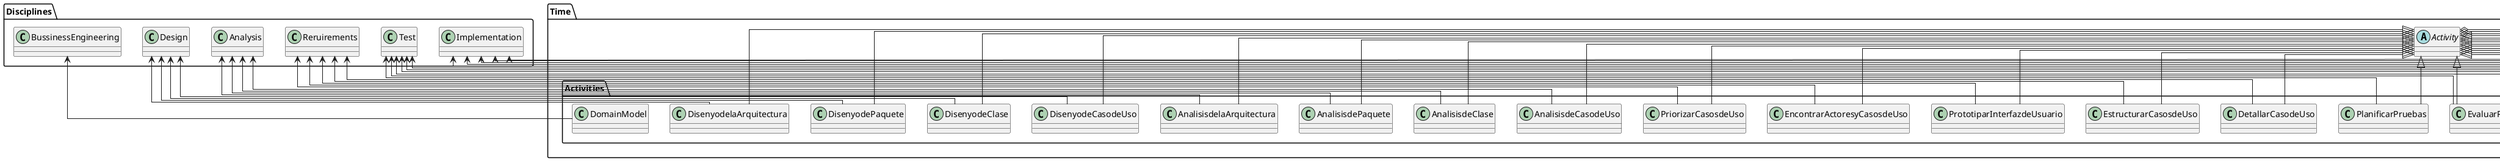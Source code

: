 @startuml

skinparam Linetype ortho

namespace Time {
  Abstract Class Activity

  namespace Activities {

    Class EncontrarActoresyCasosdeUso extends Time.Activity
    Class PriorizarCasosdeUso extends Time.Activity
    Class DetallarCasodeUso extends Time.Activity
    Class EstructurarCasosdeUso extends Time.Activity
    Class PrototiparInterfazdeUsuario extends Time.Activity
    
    Class AnalisisdelaArquitectura extends Time.Activity
    Class AnalisisdeCasodeUso extends Time.Activity
    Class AnalisisdeClase extends Time.Activity
    Class AnalisisdePaquete extends Time.Activity
    
    Class DisenyodelaArquitectura extends Time.Activity
    Class DisenyodeCasodeUso extends Time.Activity
    Class DisenyodeClase extends Time.Activity
    Class DisenyodePaquete extends Time.Activity
    
    Class ImplementarlaArquitectura extends Time.Activity
    Class IntegraciondeSistemas extends Time.Activity
    Class ImplementarClase extends Time.Activity
    Class PruebasUnitarias extends Time.Activity
    Class ImplementarSubsistema extends Time.Activity
    
    Class PlanificarPruebas extends Time.Activity
    Class DisenyarPruebas extends Time.Activity
    Class ImplementarPruebas extends Time.Activity
    Class RealizarPruebasdeIntegracion extends Time.Activity
    Class RealizarPruebasdeSistemas extends Time.Activity
    Class EvaluarPruebas extends Time.Activity

    Class DefineDomainModel extends Time.Activity
  }
}

Disciplines.Reruirements <-down- Time.Activities.EncontrarActoresyCasosdeUso
Disciplines.Reruirements <-down- Time.Activities.PriorizarCasosdeUso
Disciplines.Reruirements <-down- Time.Activities.DetallarCasodeUso
Disciplines.Reruirements <-down- Time.Activities.EstructurarCasosdeUso
Disciplines.Reruirements <-down- Time.Activities.PrototiparInterfazdeUsuario

Disciplines.Analysis <-down- Time.Activities.AnalisisdelaArquitectura
Disciplines.Analysis <-down- Time.Activities.AnalisisdeCasodeUso
Disciplines.Analysis <-down- Time.Activities.AnalisisdeClase
Disciplines.Analysis <-down- Time.Activities.AnalisisdePaquete

Disciplines.Design <-down- Time.Activities.DisenyodelaArquitectura
Disciplines.Design <-down- Time.Activities.DisenyodeCasodeUso
Disciplines.Design <-down- Time.Activities.DisenyodeClase
Disciplines.Design <-down- Time.Activities.DisenyodePaquete

Disciplines.Implementation <-down- Time.Activities.ImplementarlaArquitectura
Disciplines.Implementation <-down- Time.Activities.IntegraciondeSistemas
Disciplines.Implementation <-down- Time.Activities.ImplementarClase
Disciplines.Implementation <-down- Time.Activities.PruebasUnitarias
Disciplines.Implementation <-down- Time.Activities.ImplementarSubsistema

Disciplines.Test <-down- Time.Activities.PlanificarPruebas
Disciplines.Test <-down- Time.Activities.DisenyarPruebas
Disciplines.Test <-down- Time.Activities.ImplementarPruebas
Disciplines.Test <-down- Time.Activities.RealizarPruebasdeIntegracion
Disciplines.Test <-down- Time.Activities.RealizarPruebasdeSistemas
Disciplines.Test <-down- Time.Activities.EvaluarPruebas

Disciplines.BussinessEngineering <-down- Time.Activities.DomainModel


    Time.Activity o-down- "uses" Artifacts.Artifact
    Time.Activity o-down- "creates" Artifacts.Artifact
    Time.Activity o-down- "modifies" Artifacts.Artifact
    
@enduml